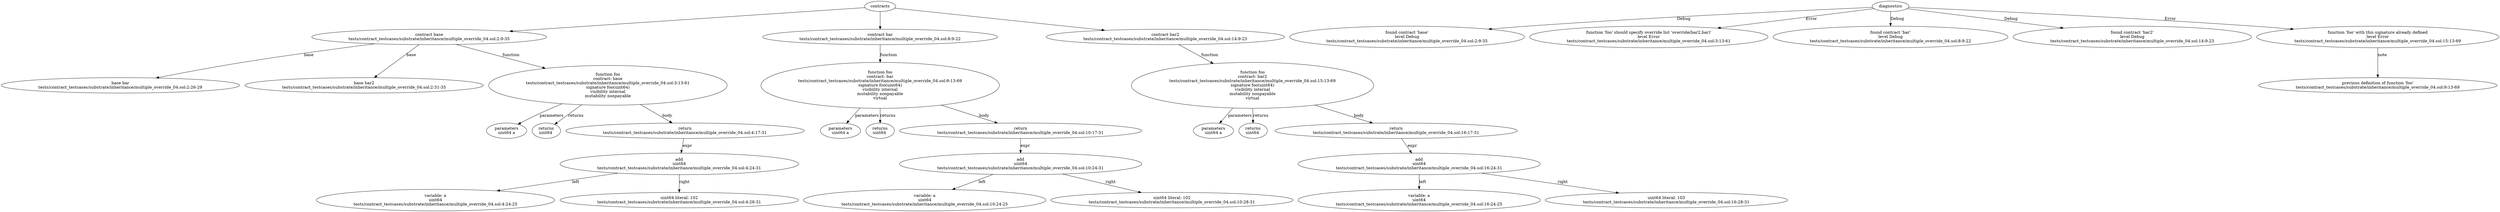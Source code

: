 strict digraph "tests/contract_testcases/substrate/inheritance/multiple_override_04.sol" {
	contract [label="contract base\ntests/contract_testcases/substrate/inheritance/multiple_override_04.sol:2:9-35"]
	base [label="base bar\ntests/contract_testcases/substrate/inheritance/multiple_override_04.sol:2:26-29"]
	base_3 [label="base bar2\ntests/contract_testcases/substrate/inheritance/multiple_override_04.sol:2:31-35"]
	foo [label="function foo\ncontract: base\ntests/contract_testcases/substrate/inheritance/multiple_override_04.sol:3:13-61\nsignature foo(uint64)\nvisibility internal\nmutability nonpayable"]
	parameters [label="parameters\nuint64 a"]
	returns [label="returns\nuint64 "]
	return [label="return\ntests/contract_testcases/substrate/inheritance/multiple_override_04.sol:4:17-31"]
	add [label="add\nuint64\ntests/contract_testcases/substrate/inheritance/multiple_override_04.sol:4:24-31"]
	variable [label="variable: a\nuint64\ntests/contract_testcases/substrate/inheritance/multiple_override_04.sol:4:24-25"]
	number_literal [label="uint64 literal: 102\ntests/contract_testcases/substrate/inheritance/multiple_override_04.sol:4:28-31"]
	contract_11 [label="contract bar\ntests/contract_testcases/substrate/inheritance/multiple_override_04.sol:8:9-22"]
	foo_12 [label="function foo\ncontract: bar\ntests/contract_testcases/substrate/inheritance/multiple_override_04.sol:9:13-69\nsignature foo(uint64)\nvisibility internal\nmutability nonpayable\nvirtual"]
	parameters_13 [label="parameters\nuint64 a"]
	returns_14 [label="returns\nuint64 "]
	return_15 [label="return\ntests/contract_testcases/substrate/inheritance/multiple_override_04.sol:10:17-31"]
	add_16 [label="add\nuint64\ntests/contract_testcases/substrate/inheritance/multiple_override_04.sol:10:24-31"]
	variable_17 [label="variable: a\nuint64\ntests/contract_testcases/substrate/inheritance/multiple_override_04.sol:10:24-25"]
	number_literal_18 [label="uint64 literal: 102\ntests/contract_testcases/substrate/inheritance/multiple_override_04.sol:10:28-31"]
	contract_19 [label="contract bar2\ntests/contract_testcases/substrate/inheritance/multiple_override_04.sol:14:9-23"]
	foo_20 [label="function foo\ncontract: bar2\ntests/contract_testcases/substrate/inheritance/multiple_override_04.sol:15:13-69\nsignature foo(uint64)\nvisibility internal\nmutability nonpayable\nvirtual"]
	parameters_21 [label="parameters\nuint64 a"]
	returns_22 [label="returns\nuint64 "]
	return_23 [label="return\ntests/contract_testcases/substrate/inheritance/multiple_override_04.sol:16:17-31"]
	add_24 [label="add\nuint64\ntests/contract_testcases/substrate/inheritance/multiple_override_04.sol:16:24-31"]
	variable_25 [label="variable: a\nuint64\ntests/contract_testcases/substrate/inheritance/multiple_override_04.sol:16:24-25"]
	number_literal_26 [label="uint64 literal: 103\ntests/contract_testcases/substrate/inheritance/multiple_override_04.sol:16:28-31"]
	diagnostic [label="found contract 'base'\nlevel Debug\ntests/contract_testcases/substrate/inheritance/multiple_override_04.sol:2:9-35"]
	diagnostic_29 [label="function 'foo' should specify override list 'override(bar2,bar)'\nlevel Error\ntests/contract_testcases/substrate/inheritance/multiple_override_04.sol:3:13-61"]
	diagnostic_30 [label="found contract 'bar'\nlevel Debug\ntests/contract_testcases/substrate/inheritance/multiple_override_04.sol:8:9-22"]
	diagnostic_31 [label="found contract 'bar2'\nlevel Debug\ntests/contract_testcases/substrate/inheritance/multiple_override_04.sol:14:9-23"]
	diagnostic_32 [label="function 'foo' with this signature already defined\nlevel Error\ntests/contract_testcases/substrate/inheritance/multiple_override_04.sol:15:13-69"]
	note [label="previous definition of function 'foo'\ntests/contract_testcases/substrate/inheritance/multiple_override_04.sol:9:13-69"]
	contracts -> contract
	contract -> base [label="base"]
	contract -> base_3 [label="base"]
	contract -> foo [label="function"]
	foo -> parameters [label="parameters"]
	foo -> returns [label="returns"]
	foo -> return [label="body"]
	return -> add [label="expr"]
	add -> variable [label="left"]
	add -> number_literal [label="right"]
	contracts -> contract_11
	contract_11 -> foo_12 [label="function"]
	foo_12 -> parameters_13 [label="parameters"]
	foo_12 -> returns_14 [label="returns"]
	foo_12 -> return_15 [label="body"]
	return_15 -> add_16 [label="expr"]
	add_16 -> variable_17 [label="left"]
	add_16 -> number_literal_18 [label="right"]
	contracts -> contract_19
	contract_19 -> foo_20 [label="function"]
	foo_20 -> parameters_21 [label="parameters"]
	foo_20 -> returns_22 [label="returns"]
	foo_20 -> return_23 [label="body"]
	return_23 -> add_24 [label="expr"]
	add_24 -> variable_25 [label="left"]
	add_24 -> number_literal_26 [label="right"]
	diagnostics -> diagnostic [label="Debug"]
	diagnostics -> diagnostic_29 [label="Error"]
	diagnostics -> diagnostic_30 [label="Debug"]
	diagnostics -> diagnostic_31 [label="Debug"]
	diagnostics -> diagnostic_32 [label="Error"]
	diagnostic_32 -> note [label="note"]
}
